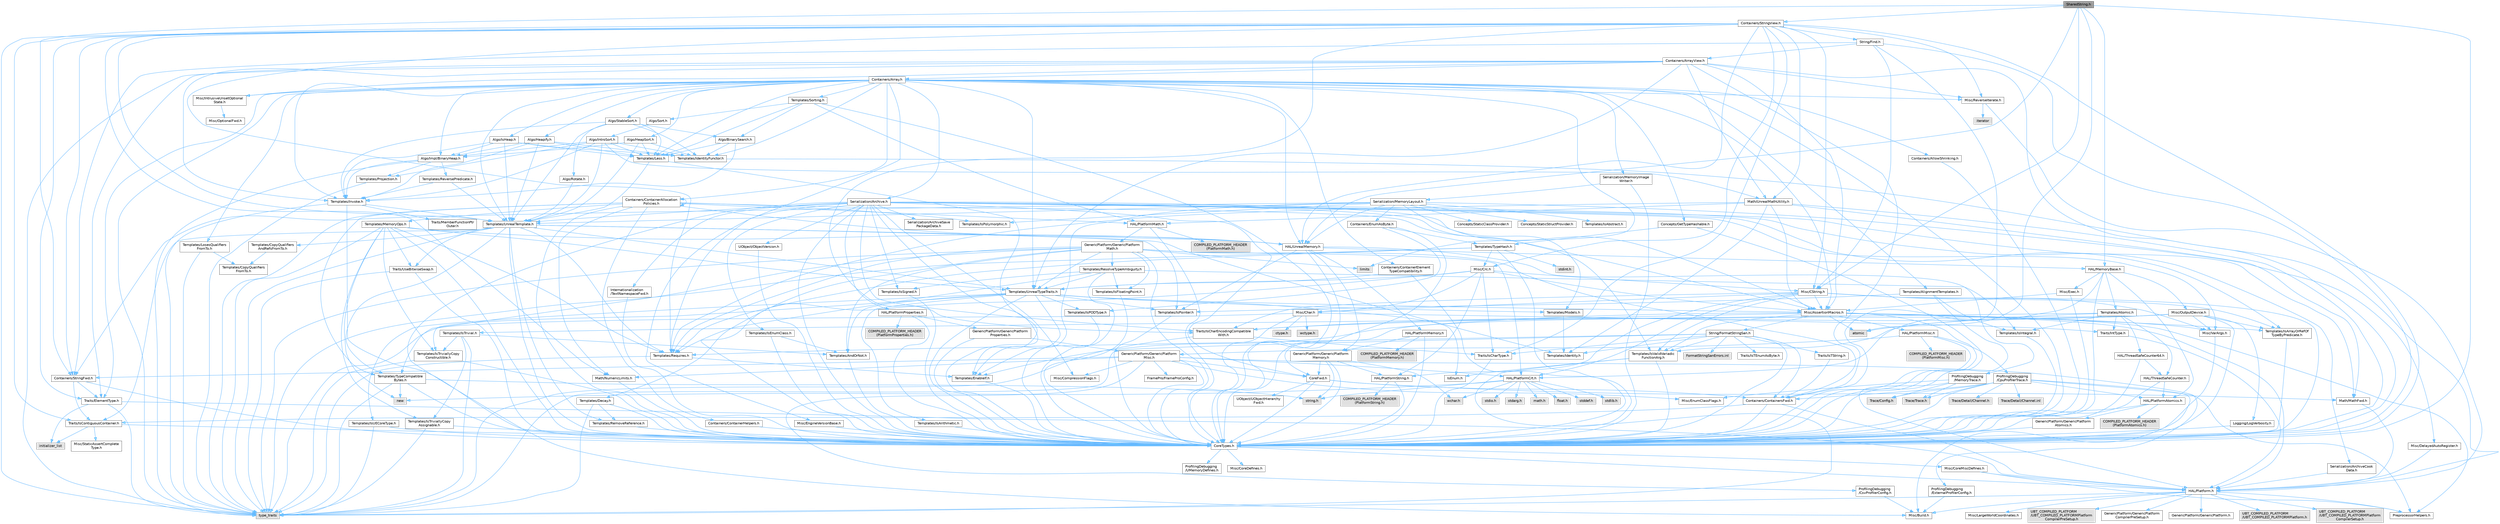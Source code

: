 digraph "SharedString.h"
{
 // INTERACTIVE_SVG=YES
 // LATEX_PDF_SIZE
  bgcolor="transparent";
  edge [fontname=Helvetica,fontsize=10,labelfontname=Helvetica,labelfontsize=10];
  node [fontname=Helvetica,fontsize=10,shape=box,height=0.2,width=0.4];
  Node1 [id="Node000001",label="SharedString.h",height=0.2,width=0.4,color="gray40", fillcolor="grey60", style="filled", fontcolor="black",tooltip=" "];
  Node1 -> Node2 [id="edge1_Node000001_Node000002",color="steelblue1",style="solid",tooltip=" "];
  Node2 [id="Node000002",label="Containers/StringFwd.h",height=0.2,width=0.4,color="grey40", fillcolor="white", style="filled",URL="$df/d37/StringFwd_8h.html",tooltip=" "];
  Node2 -> Node3 [id="edge2_Node000002_Node000003",color="steelblue1",style="solid",tooltip=" "];
  Node3 [id="Node000003",label="CoreTypes.h",height=0.2,width=0.4,color="grey40", fillcolor="white", style="filled",URL="$dc/dec/CoreTypes_8h.html",tooltip=" "];
  Node3 -> Node4 [id="edge3_Node000003_Node000004",color="steelblue1",style="solid",tooltip=" "];
  Node4 [id="Node000004",label="HAL/Platform.h",height=0.2,width=0.4,color="grey40", fillcolor="white", style="filled",URL="$d9/dd0/Platform_8h.html",tooltip=" "];
  Node4 -> Node5 [id="edge4_Node000004_Node000005",color="steelblue1",style="solid",tooltip=" "];
  Node5 [id="Node000005",label="Misc/Build.h",height=0.2,width=0.4,color="grey40", fillcolor="white", style="filled",URL="$d3/dbb/Build_8h.html",tooltip=" "];
  Node4 -> Node6 [id="edge5_Node000004_Node000006",color="steelblue1",style="solid",tooltip=" "];
  Node6 [id="Node000006",label="Misc/LargeWorldCoordinates.h",height=0.2,width=0.4,color="grey40", fillcolor="white", style="filled",URL="$d2/dcb/LargeWorldCoordinates_8h.html",tooltip=" "];
  Node4 -> Node7 [id="edge6_Node000004_Node000007",color="steelblue1",style="solid",tooltip=" "];
  Node7 [id="Node000007",label="type_traits",height=0.2,width=0.4,color="grey60", fillcolor="#E0E0E0", style="filled",tooltip=" "];
  Node4 -> Node8 [id="edge7_Node000004_Node000008",color="steelblue1",style="solid",tooltip=" "];
  Node8 [id="Node000008",label="PreprocessorHelpers.h",height=0.2,width=0.4,color="grey40", fillcolor="white", style="filled",URL="$db/ddb/PreprocessorHelpers_8h.html",tooltip=" "];
  Node4 -> Node9 [id="edge8_Node000004_Node000009",color="steelblue1",style="solid",tooltip=" "];
  Node9 [id="Node000009",label="UBT_COMPILED_PLATFORM\l/UBT_COMPILED_PLATFORMPlatform\lCompilerPreSetup.h",height=0.2,width=0.4,color="grey60", fillcolor="#E0E0E0", style="filled",tooltip=" "];
  Node4 -> Node10 [id="edge9_Node000004_Node000010",color="steelblue1",style="solid",tooltip=" "];
  Node10 [id="Node000010",label="GenericPlatform/GenericPlatform\lCompilerPreSetup.h",height=0.2,width=0.4,color="grey40", fillcolor="white", style="filled",URL="$d9/dc8/GenericPlatformCompilerPreSetup_8h.html",tooltip=" "];
  Node4 -> Node11 [id="edge10_Node000004_Node000011",color="steelblue1",style="solid",tooltip=" "];
  Node11 [id="Node000011",label="GenericPlatform/GenericPlatform.h",height=0.2,width=0.4,color="grey40", fillcolor="white", style="filled",URL="$d6/d84/GenericPlatform_8h.html",tooltip=" "];
  Node4 -> Node12 [id="edge11_Node000004_Node000012",color="steelblue1",style="solid",tooltip=" "];
  Node12 [id="Node000012",label="UBT_COMPILED_PLATFORM\l/UBT_COMPILED_PLATFORMPlatform.h",height=0.2,width=0.4,color="grey60", fillcolor="#E0E0E0", style="filled",tooltip=" "];
  Node4 -> Node13 [id="edge12_Node000004_Node000013",color="steelblue1",style="solid",tooltip=" "];
  Node13 [id="Node000013",label="UBT_COMPILED_PLATFORM\l/UBT_COMPILED_PLATFORMPlatform\lCompilerSetup.h",height=0.2,width=0.4,color="grey60", fillcolor="#E0E0E0", style="filled",tooltip=" "];
  Node3 -> Node14 [id="edge13_Node000003_Node000014",color="steelblue1",style="solid",tooltip=" "];
  Node14 [id="Node000014",label="ProfilingDebugging\l/UMemoryDefines.h",height=0.2,width=0.4,color="grey40", fillcolor="white", style="filled",URL="$d2/da2/UMemoryDefines_8h.html",tooltip=" "];
  Node3 -> Node15 [id="edge14_Node000003_Node000015",color="steelblue1",style="solid",tooltip=" "];
  Node15 [id="Node000015",label="Misc/CoreMiscDefines.h",height=0.2,width=0.4,color="grey40", fillcolor="white", style="filled",URL="$da/d38/CoreMiscDefines_8h.html",tooltip=" "];
  Node15 -> Node4 [id="edge15_Node000015_Node000004",color="steelblue1",style="solid",tooltip=" "];
  Node15 -> Node8 [id="edge16_Node000015_Node000008",color="steelblue1",style="solid",tooltip=" "];
  Node3 -> Node16 [id="edge17_Node000003_Node000016",color="steelblue1",style="solid",tooltip=" "];
  Node16 [id="Node000016",label="Misc/CoreDefines.h",height=0.2,width=0.4,color="grey40", fillcolor="white", style="filled",URL="$d3/dd2/CoreDefines_8h.html",tooltip=" "];
  Node2 -> Node17 [id="edge18_Node000002_Node000017",color="steelblue1",style="solid",tooltip=" "];
  Node17 [id="Node000017",label="Traits/ElementType.h",height=0.2,width=0.4,color="grey40", fillcolor="white", style="filled",URL="$d5/d4f/ElementType_8h.html",tooltip=" "];
  Node17 -> Node4 [id="edge19_Node000017_Node000004",color="steelblue1",style="solid",tooltip=" "];
  Node17 -> Node18 [id="edge20_Node000017_Node000018",color="steelblue1",style="solid",tooltip=" "];
  Node18 [id="Node000018",label="initializer_list",height=0.2,width=0.4,color="grey60", fillcolor="#E0E0E0", style="filled",tooltip=" "];
  Node17 -> Node7 [id="edge21_Node000017_Node000007",color="steelblue1",style="solid",tooltip=" "];
  Node2 -> Node19 [id="edge22_Node000002_Node000019",color="steelblue1",style="solid",tooltip=" "];
  Node19 [id="Node000019",label="Traits/IsContiguousContainer.h",height=0.2,width=0.4,color="grey40", fillcolor="white", style="filled",URL="$d5/d3c/IsContiguousContainer_8h.html",tooltip=" "];
  Node19 -> Node3 [id="edge23_Node000019_Node000003",color="steelblue1",style="solid",tooltip=" "];
  Node19 -> Node20 [id="edge24_Node000019_Node000020",color="steelblue1",style="solid",tooltip=" "];
  Node20 [id="Node000020",label="Misc/StaticAssertComplete\lType.h",height=0.2,width=0.4,color="grey40", fillcolor="white", style="filled",URL="$d5/d4e/StaticAssertCompleteType_8h.html",tooltip=" "];
  Node19 -> Node18 [id="edge25_Node000019_Node000018",color="steelblue1",style="solid",tooltip=" "];
  Node1 -> Node21 [id="edge26_Node000001_Node000021",color="steelblue1",style="solid",tooltip=" "];
  Node21 [id="Node000021",label="Containers/StringView.h",height=0.2,width=0.4,color="grey40", fillcolor="white", style="filled",URL="$dd/dea/StringView_8h.html",tooltip=" "];
  Node21 -> Node3 [id="edge27_Node000021_Node000003",color="steelblue1",style="solid",tooltip=" "];
  Node21 -> Node2 [id="edge28_Node000021_Node000002",color="steelblue1",style="solid",tooltip=" "];
  Node21 -> Node22 [id="edge29_Node000021_Node000022",color="steelblue1",style="solid",tooltip=" "];
  Node22 [id="Node000022",label="HAL/UnrealMemory.h",height=0.2,width=0.4,color="grey40", fillcolor="white", style="filled",URL="$d9/d96/UnrealMemory_8h.html",tooltip=" "];
  Node22 -> Node3 [id="edge30_Node000022_Node000003",color="steelblue1",style="solid",tooltip=" "];
  Node22 -> Node23 [id="edge31_Node000022_Node000023",color="steelblue1",style="solid",tooltip=" "];
  Node23 [id="Node000023",label="GenericPlatform/GenericPlatform\lMemory.h",height=0.2,width=0.4,color="grey40", fillcolor="white", style="filled",URL="$dd/d22/GenericPlatformMemory_8h.html",tooltip=" "];
  Node23 -> Node24 [id="edge32_Node000023_Node000024",color="steelblue1",style="solid",tooltip=" "];
  Node24 [id="Node000024",label="CoreFwd.h",height=0.2,width=0.4,color="grey40", fillcolor="white", style="filled",URL="$d1/d1e/CoreFwd_8h.html",tooltip=" "];
  Node24 -> Node3 [id="edge33_Node000024_Node000003",color="steelblue1",style="solid",tooltip=" "];
  Node24 -> Node25 [id="edge34_Node000024_Node000025",color="steelblue1",style="solid",tooltip=" "];
  Node25 [id="Node000025",label="Containers/ContainersFwd.h",height=0.2,width=0.4,color="grey40", fillcolor="white", style="filled",URL="$d4/d0a/ContainersFwd_8h.html",tooltip=" "];
  Node25 -> Node4 [id="edge35_Node000025_Node000004",color="steelblue1",style="solid",tooltip=" "];
  Node25 -> Node3 [id="edge36_Node000025_Node000003",color="steelblue1",style="solid",tooltip=" "];
  Node25 -> Node19 [id="edge37_Node000025_Node000019",color="steelblue1",style="solid",tooltip=" "];
  Node24 -> Node26 [id="edge38_Node000024_Node000026",color="steelblue1",style="solid",tooltip=" "];
  Node26 [id="Node000026",label="Math/MathFwd.h",height=0.2,width=0.4,color="grey40", fillcolor="white", style="filled",URL="$d2/d10/MathFwd_8h.html",tooltip=" "];
  Node26 -> Node4 [id="edge39_Node000026_Node000004",color="steelblue1",style="solid",tooltip=" "];
  Node24 -> Node27 [id="edge40_Node000024_Node000027",color="steelblue1",style="solid",tooltip=" "];
  Node27 [id="Node000027",label="UObject/UObjectHierarchy\lFwd.h",height=0.2,width=0.4,color="grey40", fillcolor="white", style="filled",URL="$d3/d13/UObjectHierarchyFwd_8h.html",tooltip=" "];
  Node23 -> Node3 [id="edge41_Node000023_Node000003",color="steelblue1",style="solid",tooltip=" "];
  Node23 -> Node28 [id="edge42_Node000023_Node000028",color="steelblue1",style="solid",tooltip=" "];
  Node28 [id="Node000028",label="HAL/PlatformString.h",height=0.2,width=0.4,color="grey40", fillcolor="white", style="filled",URL="$db/db5/PlatformString_8h.html",tooltip=" "];
  Node28 -> Node3 [id="edge43_Node000028_Node000003",color="steelblue1",style="solid",tooltip=" "];
  Node28 -> Node29 [id="edge44_Node000028_Node000029",color="steelblue1",style="solid",tooltip=" "];
  Node29 [id="Node000029",label="COMPILED_PLATFORM_HEADER\l(PlatformString.h)",height=0.2,width=0.4,color="grey60", fillcolor="#E0E0E0", style="filled",tooltip=" "];
  Node23 -> Node30 [id="edge45_Node000023_Node000030",color="steelblue1",style="solid",tooltip=" "];
  Node30 [id="Node000030",label="string.h",height=0.2,width=0.4,color="grey60", fillcolor="#E0E0E0", style="filled",tooltip=" "];
  Node23 -> Node31 [id="edge46_Node000023_Node000031",color="steelblue1",style="solid",tooltip=" "];
  Node31 [id="Node000031",label="wchar.h",height=0.2,width=0.4,color="grey60", fillcolor="#E0E0E0", style="filled",tooltip=" "];
  Node22 -> Node32 [id="edge47_Node000022_Node000032",color="steelblue1",style="solid",tooltip=" "];
  Node32 [id="Node000032",label="HAL/MemoryBase.h",height=0.2,width=0.4,color="grey40", fillcolor="white", style="filled",URL="$d6/d9f/MemoryBase_8h.html",tooltip=" "];
  Node32 -> Node3 [id="edge48_Node000032_Node000003",color="steelblue1",style="solid",tooltip=" "];
  Node32 -> Node33 [id="edge49_Node000032_Node000033",color="steelblue1",style="solid",tooltip=" "];
  Node33 [id="Node000033",label="HAL/PlatformAtomics.h",height=0.2,width=0.4,color="grey40", fillcolor="white", style="filled",URL="$d3/d36/PlatformAtomics_8h.html",tooltip=" "];
  Node33 -> Node3 [id="edge50_Node000033_Node000003",color="steelblue1",style="solid",tooltip=" "];
  Node33 -> Node34 [id="edge51_Node000033_Node000034",color="steelblue1",style="solid",tooltip=" "];
  Node34 [id="Node000034",label="GenericPlatform/GenericPlatform\lAtomics.h",height=0.2,width=0.4,color="grey40", fillcolor="white", style="filled",URL="$da/d72/GenericPlatformAtomics_8h.html",tooltip=" "];
  Node34 -> Node3 [id="edge52_Node000034_Node000003",color="steelblue1",style="solid",tooltip=" "];
  Node33 -> Node35 [id="edge53_Node000033_Node000035",color="steelblue1",style="solid",tooltip=" "];
  Node35 [id="Node000035",label="COMPILED_PLATFORM_HEADER\l(PlatformAtomics.h)",height=0.2,width=0.4,color="grey60", fillcolor="#E0E0E0", style="filled",tooltip=" "];
  Node32 -> Node36 [id="edge54_Node000032_Node000036",color="steelblue1",style="solid",tooltip=" "];
  Node36 [id="Node000036",label="HAL/PlatformCrt.h",height=0.2,width=0.4,color="grey40", fillcolor="white", style="filled",URL="$d8/d75/PlatformCrt_8h.html",tooltip=" "];
  Node36 -> Node37 [id="edge55_Node000036_Node000037",color="steelblue1",style="solid",tooltip=" "];
  Node37 [id="Node000037",label="new",height=0.2,width=0.4,color="grey60", fillcolor="#E0E0E0", style="filled",tooltip=" "];
  Node36 -> Node31 [id="edge56_Node000036_Node000031",color="steelblue1",style="solid",tooltip=" "];
  Node36 -> Node38 [id="edge57_Node000036_Node000038",color="steelblue1",style="solid",tooltip=" "];
  Node38 [id="Node000038",label="stddef.h",height=0.2,width=0.4,color="grey60", fillcolor="#E0E0E0", style="filled",tooltip=" "];
  Node36 -> Node39 [id="edge58_Node000036_Node000039",color="steelblue1",style="solid",tooltip=" "];
  Node39 [id="Node000039",label="stdlib.h",height=0.2,width=0.4,color="grey60", fillcolor="#E0E0E0", style="filled",tooltip=" "];
  Node36 -> Node40 [id="edge59_Node000036_Node000040",color="steelblue1",style="solid",tooltip=" "];
  Node40 [id="Node000040",label="stdio.h",height=0.2,width=0.4,color="grey60", fillcolor="#E0E0E0", style="filled",tooltip=" "];
  Node36 -> Node41 [id="edge60_Node000036_Node000041",color="steelblue1",style="solid",tooltip=" "];
  Node41 [id="Node000041",label="stdarg.h",height=0.2,width=0.4,color="grey60", fillcolor="#E0E0E0", style="filled",tooltip=" "];
  Node36 -> Node42 [id="edge61_Node000036_Node000042",color="steelblue1",style="solid",tooltip=" "];
  Node42 [id="Node000042",label="math.h",height=0.2,width=0.4,color="grey60", fillcolor="#E0E0E0", style="filled",tooltip=" "];
  Node36 -> Node43 [id="edge62_Node000036_Node000043",color="steelblue1",style="solid",tooltip=" "];
  Node43 [id="Node000043",label="float.h",height=0.2,width=0.4,color="grey60", fillcolor="#E0E0E0", style="filled",tooltip=" "];
  Node36 -> Node30 [id="edge63_Node000036_Node000030",color="steelblue1",style="solid",tooltip=" "];
  Node32 -> Node44 [id="edge64_Node000032_Node000044",color="steelblue1",style="solid",tooltip=" "];
  Node44 [id="Node000044",label="Misc/Exec.h",height=0.2,width=0.4,color="grey40", fillcolor="white", style="filled",URL="$de/ddb/Exec_8h.html",tooltip=" "];
  Node44 -> Node3 [id="edge65_Node000044_Node000003",color="steelblue1",style="solid",tooltip=" "];
  Node44 -> Node45 [id="edge66_Node000044_Node000045",color="steelblue1",style="solid",tooltip=" "];
  Node45 [id="Node000045",label="Misc/AssertionMacros.h",height=0.2,width=0.4,color="grey40", fillcolor="white", style="filled",URL="$d0/dfa/AssertionMacros_8h.html",tooltip=" "];
  Node45 -> Node3 [id="edge67_Node000045_Node000003",color="steelblue1",style="solid",tooltip=" "];
  Node45 -> Node4 [id="edge68_Node000045_Node000004",color="steelblue1",style="solid",tooltip=" "];
  Node45 -> Node46 [id="edge69_Node000045_Node000046",color="steelblue1",style="solid",tooltip=" "];
  Node46 [id="Node000046",label="HAL/PlatformMisc.h",height=0.2,width=0.4,color="grey40", fillcolor="white", style="filled",URL="$d0/df5/PlatformMisc_8h.html",tooltip=" "];
  Node46 -> Node3 [id="edge70_Node000046_Node000003",color="steelblue1",style="solid",tooltip=" "];
  Node46 -> Node47 [id="edge71_Node000046_Node000047",color="steelblue1",style="solid",tooltip=" "];
  Node47 [id="Node000047",label="GenericPlatform/GenericPlatform\lMisc.h",height=0.2,width=0.4,color="grey40", fillcolor="white", style="filled",URL="$db/d9a/GenericPlatformMisc_8h.html",tooltip=" "];
  Node47 -> Node2 [id="edge72_Node000047_Node000002",color="steelblue1",style="solid",tooltip=" "];
  Node47 -> Node24 [id="edge73_Node000047_Node000024",color="steelblue1",style="solid",tooltip=" "];
  Node47 -> Node3 [id="edge74_Node000047_Node000003",color="steelblue1",style="solid",tooltip=" "];
  Node47 -> Node48 [id="edge75_Node000047_Node000048",color="steelblue1",style="solid",tooltip=" "];
  Node48 [id="Node000048",label="FramePro/FrameProConfig.h",height=0.2,width=0.4,color="grey40", fillcolor="white", style="filled",URL="$d7/d90/FrameProConfig_8h.html",tooltip=" "];
  Node47 -> Node36 [id="edge76_Node000047_Node000036",color="steelblue1",style="solid",tooltip=" "];
  Node47 -> Node49 [id="edge77_Node000047_Node000049",color="steelblue1",style="solid",tooltip=" "];
  Node49 [id="Node000049",label="Math/NumericLimits.h",height=0.2,width=0.4,color="grey40", fillcolor="white", style="filled",URL="$df/d1b/NumericLimits_8h.html",tooltip=" "];
  Node49 -> Node3 [id="edge78_Node000049_Node000003",color="steelblue1",style="solid",tooltip=" "];
  Node47 -> Node50 [id="edge79_Node000047_Node000050",color="steelblue1",style="solid",tooltip=" "];
  Node50 [id="Node000050",label="Misc/CompressionFlags.h",height=0.2,width=0.4,color="grey40", fillcolor="white", style="filled",URL="$d9/d76/CompressionFlags_8h.html",tooltip=" "];
  Node47 -> Node51 [id="edge80_Node000047_Node000051",color="steelblue1",style="solid",tooltip=" "];
  Node51 [id="Node000051",label="Misc/EnumClassFlags.h",height=0.2,width=0.4,color="grey40", fillcolor="white", style="filled",URL="$d8/de7/EnumClassFlags_8h.html",tooltip=" "];
  Node47 -> Node52 [id="edge81_Node000047_Node000052",color="steelblue1",style="solid",tooltip=" "];
  Node52 [id="Node000052",label="ProfilingDebugging\l/CsvProfilerConfig.h",height=0.2,width=0.4,color="grey40", fillcolor="white", style="filled",URL="$d3/d88/CsvProfilerConfig_8h.html",tooltip=" "];
  Node52 -> Node5 [id="edge82_Node000052_Node000005",color="steelblue1",style="solid",tooltip=" "];
  Node47 -> Node53 [id="edge83_Node000047_Node000053",color="steelblue1",style="solid",tooltip=" "];
  Node53 [id="Node000053",label="ProfilingDebugging\l/ExternalProfilerConfig.h",height=0.2,width=0.4,color="grey40", fillcolor="white", style="filled",URL="$d3/dbb/ExternalProfilerConfig_8h.html",tooltip=" "];
  Node53 -> Node5 [id="edge84_Node000053_Node000005",color="steelblue1",style="solid",tooltip=" "];
  Node46 -> Node54 [id="edge85_Node000046_Node000054",color="steelblue1",style="solid",tooltip=" "];
  Node54 [id="Node000054",label="COMPILED_PLATFORM_HEADER\l(PlatformMisc.h)",height=0.2,width=0.4,color="grey60", fillcolor="#E0E0E0", style="filled",tooltip=" "];
  Node46 -> Node55 [id="edge86_Node000046_Node000055",color="steelblue1",style="solid",tooltip=" "];
  Node55 [id="Node000055",label="ProfilingDebugging\l/CpuProfilerTrace.h",height=0.2,width=0.4,color="grey40", fillcolor="white", style="filled",URL="$da/dcb/CpuProfilerTrace_8h.html",tooltip=" "];
  Node55 -> Node3 [id="edge87_Node000055_Node000003",color="steelblue1",style="solid",tooltip=" "];
  Node55 -> Node25 [id="edge88_Node000055_Node000025",color="steelblue1",style="solid",tooltip=" "];
  Node55 -> Node33 [id="edge89_Node000055_Node000033",color="steelblue1",style="solid",tooltip=" "];
  Node55 -> Node8 [id="edge90_Node000055_Node000008",color="steelblue1",style="solid",tooltip=" "];
  Node55 -> Node5 [id="edge91_Node000055_Node000005",color="steelblue1",style="solid",tooltip=" "];
  Node55 -> Node56 [id="edge92_Node000055_Node000056",color="steelblue1",style="solid",tooltip=" "];
  Node56 [id="Node000056",label="Trace/Config.h",height=0.2,width=0.4,color="grey60", fillcolor="#E0E0E0", style="filled",tooltip=" "];
  Node55 -> Node57 [id="edge93_Node000055_Node000057",color="steelblue1",style="solid",tooltip=" "];
  Node57 [id="Node000057",label="Trace/Detail/Channel.h",height=0.2,width=0.4,color="grey60", fillcolor="#E0E0E0", style="filled",tooltip=" "];
  Node55 -> Node58 [id="edge94_Node000055_Node000058",color="steelblue1",style="solid",tooltip=" "];
  Node58 [id="Node000058",label="Trace/Detail/Channel.inl",height=0.2,width=0.4,color="grey60", fillcolor="#E0E0E0", style="filled",tooltip=" "];
  Node55 -> Node59 [id="edge95_Node000055_Node000059",color="steelblue1",style="solid",tooltip=" "];
  Node59 [id="Node000059",label="Trace/Trace.h",height=0.2,width=0.4,color="grey60", fillcolor="#E0E0E0", style="filled",tooltip=" "];
  Node45 -> Node8 [id="edge96_Node000045_Node000008",color="steelblue1",style="solid",tooltip=" "];
  Node45 -> Node60 [id="edge97_Node000045_Node000060",color="steelblue1",style="solid",tooltip=" "];
  Node60 [id="Node000060",label="Templates/EnableIf.h",height=0.2,width=0.4,color="grey40", fillcolor="white", style="filled",URL="$d7/d60/EnableIf_8h.html",tooltip=" "];
  Node60 -> Node3 [id="edge98_Node000060_Node000003",color="steelblue1",style="solid",tooltip=" "];
  Node45 -> Node61 [id="edge99_Node000045_Node000061",color="steelblue1",style="solid",tooltip=" "];
  Node61 [id="Node000061",label="Templates/IsArrayOrRefOf\lTypeByPredicate.h",height=0.2,width=0.4,color="grey40", fillcolor="white", style="filled",URL="$d6/da1/IsArrayOrRefOfTypeByPredicate_8h.html",tooltip=" "];
  Node61 -> Node3 [id="edge100_Node000061_Node000003",color="steelblue1",style="solid",tooltip=" "];
  Node45 -> Node62 [id="edge101_Node000045_Node000062",color="steelblue1",style="solid",tooltip=" "];
  Node62 [id="Node000062",label="Templates/IsValidVariadic\lFunctionArg.h",height=0.2,width=0.4,color="grey40", fillcolor="white", style="filled",URL="$d0/dc8/IsValidVariadicFunctionArg_8h.html",tooltip=" "];
  Node62 -> Node3 [id="edge102_Node000062_Node000003",color="steelblue1",style="solid",tooltip=" "];
  Node62 -> Node63 [id="edge103_Node000062_Node000063",color="steelblue1",style="solid",tooltip=" "];
  Node63 [id="Node000063",label="IsEnum.h",height=0.2,width=0.4,color="grey40", fillcolor="white", style="filled",URL="$d4/de5/IsEnum_8h.html",tooltip=" "];
  Node62 -> Node7 [id="edge104_Node000062_Node000007",color="steelblue1",style="solid",tooltip=" "];
  Node45 -> Node64 [id="edge105_Node000045_Node000064",color="steelblue1",style="solid",tooltip=" "];
  Node64 [id="Node000064",label="Traits/IsCharEncodingCompatible\lWith.h",height=0.2,width=0.4,color="grey40", fillcolor="white", style="filled",URL="$df/dd1/IsCharEncodingCompatibleWith_8h.html",tooltip=" "];
  Node64 -> Node7 [id="edge106_Node000064_Node000007",color="steelblue1",style="solid",tooltip=" "];
  Node64 -> Node65 [id="edge107_Node000064_Node000065",color="steelblue1",style="solid",tooltip=" "];
  Node65 [id="Node000065",label="Traits/IsCharType.h",height=0.2,width=0.4,color="grey40", fillcolor="white", style="filled",URL="$db/d51/IsCharType_8h.html",tooltip=" "];
  Node65 -> Node3 [id="edge108_Node000065_Node000003",color="steelblue1",style="solid",tooltip=" "];
  Node45 -> Node66 [id="edge109_Node000045_Node000066",color="steelblue1",style="solid",tooltip=" "];
  Node66 [id="Node000066",label="Misc/VarArgs.h",height=0.2,width=0.4,color="grey40", fillcolor="white", style="filled",URL="$d5/d6f/VarArgs_8h.html",tooltip=" "];
  Node66 -> Node3 [id="edge110_Node000066_Node000003",color="steelblue1",style="solid",tooltip=" "];
  Node45 -> Node67 [id="edge111_Node000045_Node000067",color="steelblue1",style="solid",tooltip=" "];
  Node67 [id="Node000067",label="String/FormatStringSan.h",height=0.2,width=0.4,color="grey40", fillcolor="white", style="filled",URL="$d3/d8b/FormatStringSan_8h.html",tooltip=" "];
  Node67 -> Node7 [id="edge112_Node000067_Node000007",color="steelblue1",style="solid",tooltip=" "];
  Node67 -> Node3 [id="edge113_Node000067_Node000003",color="steelblue1",style="solid",tooltip=" "];
  Node67 -> Node68 [id="edge114_Node000067_Node000068",color="steelblue1",style="solid",tooltip=" "];
  Node68 [id="Node000068",label="Templates/Requires.h",height=0.2,width=0.4,color="grey40", fillcolor="white", style="filled",URL="$dc/d96/Requires_8h.html",tooltip=" "];
  Node68 -> Node60 [id="edge115_Node000068_Node000060",color="steelblue1",style="solid",tooltip=" "];
  Node68 -> Node7 [id="edge116_Node000068_Node000007",color="steelblue1",style="solid",tooltip=" "];
  Node67 -> Node69 [id="edge117_Node000067_Node000069",color="steelblue1",style="solid",tooltip=" "];
  Node69 [id="Node000069",label="Templates/Identity.h",height=0.2,width=0.4,color="grey40", fillcolor="white", style="filled",URL="$d0/dd5/Identity_8h.html",tooltip=" "];
  Node67 -> Node62 [id="edge118_Node000067_Node000062",color="steelblue1",style="solid",tooltip=" "];
  Node67 -> Node65 [id="edge119_Node000067_Node000065",color="steelblue1",style="solid",tooltip=" "];
  Node67 -> Node70 [id="edge120_Node000067_Node000070",color="steelblue1",style="solid",tooltip=" "];
  Node70 [id="Node000070",label="Traits/IsTEnumAsByte.h",height=0.2,width=0.4,color="grey40", fillcolor="white", style="filled",URL="$d1/de6/IsTEnumAsByte_8h.html",tooltip=" "];
  Node67 -> Node71 [id="edge121_Node000067_Node000071",color="steelblue1",style="solid",tooltip=" "];
  Node71 [id="Node000071",label="Traits/IsTString.h",height=0.2,width=0.4,color="grey40", fillcolor="white", style="filled",URL="$d0/df8/IsTString_8h.html",tooltip=" "];
  Node71 -> Node25 [id="edge122_Node000071_Node000025",color="steelblue1",style="solid",tooltip=" "];
  Node67 -> Node25 [id="edge123_Node000067_Node000025",color="steelblue1",style="solid",tooltip=" "];
  Node67 -> Node72 [id="edge124_Node000067_Node000072",color="steelblue1",style="solid",tooltip=" "];
  Node72 [id="Node000072",label="FormatStringSanErrors.inl",height=0.2,width=0.4,color="grey60", fillcolor="#E0E0E0", style="filled",tooltip=" "];
  Node45 -> Node73 [id="edge125_Node000045_Node000073",color="steelblue1",style="solid",tooltip=" "];
  Node73 [id="Node000073",label="atomic",height=0.2,width=0.4,color="grey60", fillcolor="#E0E0E0", style="filled",tooltip=" "];
  Node32 -> Node74 [id="edge126_Node000032_Node000074",color="steelblue1",style="solid",tooltip=" "];
  Node74 [id="Node000074",label="Misc/OutputDevice.h",height=0.2,width=0.4,color="grey40", fillcolor="white", style="filled",URL="$d7/d32/OutputDevice_8h.html",tooltip=" "];
  Node74 -> Node24 [id="edge127_Node000074_Node000024",color="steelblue1",style="solid",tooltip=" "];
  Node74 -> Node3 [id="edge128_Node000074_Node000003",color="steelblue1",style="solid",tooltip=" "];
  Node74 -> Node75 [id="edge129_Node000074_Node000075",color="steelblue1",style="solid",tooltip=" "];
  Node75 [id="Node000075",label="Logging/LogVerbosity.h",height=0.2,width=0.4,color="grey40", fillcolor="white", style="filled",URL="$d2/d8f/LogVerbosity_8h.html",tooltip=" "];
  Node75 -> Node3 [id="edge130_Node000075_Node000003",color="steelblue1",style="solid",tooltip=" "];
  Node74 -> Node66 [id="edge131_Node000074_Node000066",color="steelblue1",style="solid",tooltip=" "];
  Node74 -> Node61 [id="edge132_Node000074_Node000061",color="steelblue1",style="solid",tooltip=" "];
  Node74 -> Node62 [id="edge133_Node000074_Node000062",color="steelblue1",style="solid",tooltip=" "];
  Node74 -> Node64 [id="edge134_Node000074_Node000064",color="steelblue1",style="solid",tooltip=" "];
  Node32 -> Node76 [id="edge135_Node000032_Node000076",color="steelblue1",style="solid",tooltip=" "];
  Node76 [id="Node000076",label="Templates/Atomic.h",height=0.2,width=0.4,color="grey40", fillcolor="white", style="filled",URL="$d3/d91/Atomic_8h.html",tooltip=" "];
  Node76 -> Node77 [id="edge136_Node000076_Node000077",color="steelblue1",style="solid",tooltip=" "];
  Node77 [id="Node000077",label="HAL/ThreadSafeCounter.h",height=0.2,width=0.4,color="grey40", fillcolor="white", style="filled",URL="$dc/dc9/ThreadSafeCounter_8h.html",tooltip=" "];
  Node77 -> Node3 [id="edge137_Node000077_Node000003",color="steelblue1",style="solid",tooltip=" "];
  Node77 -> Node33 [id="edge138_Node000077_Node000033",color="steelblue1",style="solid",tooltip=" "];
  Node76 -> Node78 [id="edge139_Node000076_Node000078",color="steelblue1",style="solid",tooltip=" "];
  Node78 [id="Node000078",label="HAL/ThreadSafeCounter64.h",height=0.2,width=0.4,color="grey40", fillcolor="white", style="filled",URL="$d0/d12/ThreadSafeCounter64_8h.html",tooltip=" "];
  Node78 -> Node3 [id="edge140_Node000078_Node000003",color="steelblue1",style="solid",tooltip=" "];
  Node78 -> Node77 [id="edge141_Node000078_Node000077",color="steelblue1",style="solid",tooltip=" "];
  Node76 -> Node79 [id="edge142_Node000076_Node000079",color="steelblue1",style="solid",tooltip=" "];
  Node79 [id="Node000079",label="Templates/IsIntegral.h",height=0.2,width=0.4,color="grey40", fillcolor="white", style="filled",URL="$da/d64/IsIntegral_8h.html",tooltip=" "];
  Node79 -> Node3 [id="edge143_Node000079_Node000003",color="steelblue1",style="solid",tooltip=" "];
  Node76 -> Node80 [id="edge144_Node000076_Node000080",color="steelblue1",style="solid",tooltip=" "];
  Node80 [id="Node000080",label="Templates/IsTrivial.h",height=0.2,width=0.4,color="grey40", fillcolor="white", style="filled",URL="$da/d4c/IsTrivial_8h.html",tooltip=" "];
  Node80 -> Node81 [id="edge145_Node000080_Node000081",color="steelblue1",style="solid",tooltip=" "];
  Node81 [id="Node000081",label="Templates/AndOrNot.h",height=0.2,width=0.4,color="grey40", fillcolor="white", style="filled",URL="$db/d0a/AndOrNot_8h.html",tooltip=" "];
  Node81 -> Node3 [id="edge146_Node000081_Node000003",color="steelblue1",style="solid",tooltip=" "];
  Node80 -> Node82 [id="edge147_Node000080_Node000082",color="steelblue1",style="solid",tooltip=" "];
  Node82 [id="Node000082",label="Templates/IsTriviallyCopy\lConstructible.h",height=0.2,width=0.4,color="grey40", fillcolor="white", style="filled",URL="$d3/d78/IsTriviallyCopyConstructible_8h.html",tooltip=" "];
  Node82 -> Node3 [id="edge148_Node000082_Node000003",color="steelblue1",style="solid",tooltip=" "];
  Node82 -> Node7 [id="edge149_Node000082_Node000007",color="steelblue1",style="solid",tooltip=" "];
  Node80 -> Node83 [id="edge150_Node000080_Node000083",color="steelblue1",style="solid",tooltip=" "];
  Node83 [id="Node000083",label="Templates/IsTriviallyCopy\lAssignable.h",height=0.2,width=0.4,color="grey40", fillcolor="white", style="filled",URL="$d2/df2/IsTriviallyCopyAssignable_8h.html",tooltip=" "];
  Node83 -> Node3 [id="edge151_Node000083_Node000003",color="steelblue1",style="solid",tooltip=" "];
  Node83 -> Node7 [id="edge152_Node000083_Node000007",color="steelblue1",style="solid",tooltip=" "];
  Node80 -> Node7 [id="edge153_Node000080_Node000007",color="steelblue1",style="solid",tooltip=" "];
  Node76 -> Node84 [id="edge154_Node000076_Node000084",color="steelblue1",style="solid",tooltip=" "];
  Node84 [id="Node000084",label="Traits/IntType.h",height=0.2,width=0.4,color="grey40", fillcolor="white", style="filled",URL="$d7/deb/IntType_8h.html",tooltip=" "];
  Node84 -> Node4 [id="edge155_Node000084_Node000004",color="steelblue1",style="solid",tooltip=" "];
  Node76 -> Node73 [id="edge156_Node000076_Node000073",color="steelblue1",style="solid",tooltip=" "];
  Node22 -> Node85 [id="edge157_Node000022_Node000085",color="steelblue1",style="solid",tooltip=" "];
  Node85 [id="Node000085",label="HAL/PlatformMemory.h",height=0.2,width=0.4,color="grey40", fillcolor="white", style="filled",URL="$de/d68/PlatformMemory_8h.html",tooltip=" "];
  Node85 -> Node3 [id="edge158_Node000085_Node000003",color="steelblue1",style="solid",tooltip=" "];
  Node85 -> Node23 [id="edge159_Node000085_Node000023",color="steelblue1",style="solid",tooltip=" "];
  Node85 -> Node86 [id="edge160_Node000085_Node000086",color="steelblue1",style="solid",tooltip=" "];
  Node86 [id="Node000086",label="COMPILED_PLATFORM_HEADER\l(PlatformMemory.h)",height=0.2,width=0.4,color="grey60", fillcolor="#E0E0E0", style="filled",tooltip=" "];
  Node22 -> Node87 [id="edge161_Node000022_Node000087",color="steelblue1",style="solid",tooltip=" "];
  Node87 [id="Node000087",label="ProfilingDebugging\l/MemoryTrace.h",height=0.2,width=0.4,color="grey40", fillcolor="white", style="filled",URL="$da/dd7/MemoryTrace_8h.html",tooltip=" "];
  Node87 -> Node4 [id="edge162_Node000087_Node000004",color="steelblue1",style="solid",tooltip=" "];
  Node87 -> Node51 [id="edge163_Node000087_Node000051",color="steelblue1",style="solid",tooltip=" "];
  Node87 -> Node56 [id="edge164_Node000087_Node000056",color="steelblue1",style="solid",tooltip=" "];
  Node87 -> Node59 [id="edge165_Node000087_Node000059",color="steelblue1",style="solid",tooltip=" "];
  Node22 -> Node88 [id="edge166_Node000022_Node000088",color="steelblue1",style="solid",tooltip=" "];
  Node88 [id="Node000088",label="Templates/IsPointer.h",height=0.2,width=0.4,color="grey40", fillcolor="white", style="filled",URL="$d7/d05/IsPointer_8h.html",tooltip=" "];
  Node88 -> Node3 [id="edge167_Node000088_Node000003",color="steelblue1",style="solid",tooltip=" "];
  Node21 -> Node49 [id="edge168_Node000021_Node000049",color="steelblue1",style="solid",tooltip=" "];
  Node21 -> Node89 [id="edge169_Node000021_Node000089",color="steelblue1",style="solid",tooltip=" "];
  Node89 [id="Node000089",label="Math/UnrealMathUtility.h",height=0.2,width=0.4,color="grey40", fillcolor="white", style="filled",URL="$db/db8/UnrealMathUtility_8h.html",tooltip=" "];
  Node89 -> Node3 [id="edge170_Node000089_Node000003",color="steelblue1",style="solid",tooltip=" "];
  Node89 -> Node45 [id="edge171_Node000089_Node000045",color="steelblue1",style="solid",tooltip=" "];
  Node89 -> Node90 [id="edge172_Node000089_Node000090",color="steelblue1",style="solid",tooltip=" "];
  Node90 [id="Node000090",label="HAL/PlatformMath.h",height=0.2,width=0.4,color="grey40", fillcolor="white", style="filled",URL="$dc/d53/PlatformMath_8h.html",tooltip=" "];
  Node90 -> Node3 [id="edge173_Node000090_Node000003",color="steelblue1",style="solid",tooltip=" "];
  Node90 -> Node91 [id="edge174_Node000090_Node000091",color="steelblue1",style="solid",tooltip=" "];
  Node91 [id="Node000091",label="GenericPlatform/GenericPlatform\lMath.h",height=0.2,width=0.4,color="grey40", fillcolor="white", style="filled",URL="$d5/d79/GenericPlatformMath_8h.html",tooltip=" "];
  Node91 -> Node3 [id="edge175_Node000091_Node000003",color="steelblue1",style="solid",tooltip=" "];
  Node91 -> Node25 [id="edge176_Node000091_Node000025",color="steelblue1",style="solid",tooltip=" "];
  Node91 -> Node36 [id="edge177_Node000091_Node000036",color="steelblue1",style="solid",tooltip=" "];
  Node91 -> Node81 [id="edge178_Node000091_Node000081",color="steelblue1",style="solid",tooltip=" "];
  Node91 -> Node92 [id="edge179_Node000091_Node000092",color="steelblue1",style="solid",tooltip=" "];
  Node92 [id="Node000092",label="Templates/Decay.h",height=0.2,width=0.4,color="grey40", fillcolor="white", style="filled",URL="$dd/d0f/Decay_8h.html",tooltip=" "];
  Node92 -> Node3 [id="edge180_Node000092_Node000003",color="steelblue1",style="solid",tooltip=" "];
  Node92 -> Node93 [id="edge181_Node000092_Node000093",color="steelblue1",style="solid",tooltip=" "];
  Node93 [id="Node000093",label="Templates/RemoveReference.h",height=0.2,width=0.4,color="grey40", fillcolor="white", style="filled",URL="$da/dbe/RemoveReference_8h.html",tooltip=" "];
  Node93 -> Node3 [id="edge182_Node000093_Node000003",color="steelblue1",style="solid",tooltip=" "];
  Node92 -> Node7 [id="edge183_Node000092_Node000007",color="steelblue1",style="solid",tooltip=" "];
  Node91 -> Node94 [id="edge184_Node000091_Node000094",color="steelblue1",style="solid",tooltip=" "];
  Node94 [id="Node000094",label="Templates/IsFloatingPoint.h",height=0.2,width=0.4,color="grey40", fillcolor="white", style="filled",URL="$d3/d11/IsFloatingPoint_8h.html",tooltip=" "];
  Node94 -> Node3 [id="edge185_Node000094_Node000003",color="steelblue1",style="solid",tooltip=" "];
  Node91 -> Node95 [id="edge186_Node000091_Node000095",color="steelblue1",style="solid",tooltip=" "];
  Node95 [id="Node000095",label="Templates/UnrealTypeTraits.h",height=0.2,width=0.4,color="grey40", fillcolor="white", style="filled",URL="$d2/d2d/UnrealTypeTraits_8h.html",tooltip=" "];
  Node95 -> Node3 [id="edge187_Node000095_Node000003",color="steelblue1",style="solid",tooltip=" "];
  Node95 -> Node88 [id="edge188_Node000095_Node000088",color="steelblue1",style="solid",tooltip=" "];
  Node95 -> Node45 [id="edge189_Node000095_Node000045",color="steelblue1",style="solid",tooltip=" "];
  Node95 -> Node81 [id="edge190_Node000095_Node000081",color="steelblue1",style="solid",tooltip=" "];
  Node95 -> Node60 [id="edge191_Node000095_Node000060",color="steelblue1",style="solid",tooltip=" "];
  Node95 -> Node96 [id="edge192_Node000095_Node000096",color="steelblue1",style="solid",tooltip=" "];
  Node96 [id="Node000096",label="Templates/IsArithmetic.h",height=0.2,width=0.4,color="grey40", fillcolor="white", style="filled",URL="$d2/d5d/IsArithmetic_8h.html",tooltip=" "];
  Node96 -> Node3 [id="edge193_Node000096_Node000003",color="steelblue1",style="solid",tooltip=" "];
  Node95 -> Node63 [id="edge194_Node000095_Node000063",color="steelblue1",style="solid",tooltip=" "];
  Node95 -> Node97 [id="edge195_Node000095_Node000097",color="steelblue1",style="solid",tooltip=" "];
  Node97 [id="Node000097",label="Templates/Models.h",height=0.2,width=0.4,color="grey40", fillcolor="white", style="filled",URL="$d3/d0c/Models_8h.html",tooltip=" "];
  Node97 -> Node69 [id="edge196_Node000097_Node000069",color="steelblue1",style="solid",tooltip=" "];
  Node95 -> Node98 [id="edge197_Node000095_Node000098",color="steelblue1",style="solid",tooltip=" "];
  Node98 [id="Node000098",label="Templates/IsPODType.h",height=0.2,width=0.4,color="grey40", fillcolor="white", style="filled",URL="$d7/db1/IsPODType_8h.html",tooltip=" "];
  Node98 -> Node3 [id="edge198_Node000098_Node000003",color="steelblue1",style="solid",tooltip=" "];
  Node95 -> Node99 [id="edge199_Node000095_Node000099",color="steelblue1",style="solid",tooltip=" "];
  Node99 [id="Node000099",label="Templates/IsUECoreType.h",height=0.2,width=0.4,color="grey40", fillcolor="white", style="filled",URL="$d1/db8/IsUECoreType_8h.html",tooltip=" "];
  Node99 -> Node3 [id="edge200_Node000099_Node000003",color="steelblue1",style="solid",tooltip=" "];
  Node99 -> Node7 [id="edge201_Node000099_Node000007",color="steelblue1",style="solid",tooltip=" "];
  Node95 -> Node82 [id="edge202_Node000095_Node000082",color="steelblue1",style="solid",tooltip=" "];
  Node91 -> Node68 [id="edge203_Node000091_Node000068",color="steelblue1",style="solid",tooltip=" "];
  Node91 -> Node100 [id="edge204_Node000091_Node000100",color="steelblue1",style="solid",tooltip=" "];
  Node100 [id="Node000100",label="Templates/ResolveTypeAmbiguity.h",height=0.2,width=0.4,color="grey40", fillcolor="white", style="filled",URL="$df/d1f/ResolveTypeAmbiguity_8h.html",tooltip=" "];
  Node100 -> Node3 [id="edge205_Node000100_Node000003",color="steelblue1",style="solid",tooltip=" "];
  Node100 -> Node94 [id="edge206_Node000100_Node000094",color="steelblue1",style="solid",tooltip=" "];
  Node100 -> Node95 [id="edge207_Node000100_Node000095",color="steelblue1",style="solid",tooltip=" "];
  Node100 -> Node101 [id="edge208_Node000100_Node000101",color="steelblue1",style="solid",tooltip=" "];
  Node101 [id="Node000101",label="Templates/IsSigned.h",height=0.2,width=0.4,color="grey40", fillcolor="white", style="filled",URL="$d8/dd8/IsSigned_8h.html",tooltip=" "];
  Node101 -> Node3 [id="edge209_Node000101_Node000003",color="steelblue1",style="solid",tooltip=" "];
  Node100 -> Node79 [id="edge210_Node000100_Node000079",color="steelblue1",style="solid",tooltip=" "];
  Node100 -> Node68 [id="edge211_Node000100_Node000068",color="steelblue1",style="solid",tooltip=" "];
  Node91 -> Node102 [id="edge212_Node000091_Node000102",color="steelblue1",style="solid",tooltip=" "];
  Node102 [id="Node000102",label="Templates/TypeCompatible\lBytes.h",height=0.2,width=0.4,color="grey40", fillcolor="white", style="filled",URL="$df/d0a/TypeCompatibleBytes_8h.html",tooltip=" "];
  Node102 -> Node3 [id="edge213_Node000102_Node000003",color="steelblue1",style="solid",tooltip=" "];
  Node102 -> Node30 [id="edge214_Node000102_Node000030",color="steelblue1",style="solid",tooltip=" "];
  Node102 -> Node37 [id="edge215_Node000102_Node000037",color="steelblue1",style="solid",tooltip=" "];
  Node102 -> Node7 [id="edge216_Node000102_Node000007",color="steelblue1",style="solid",tooltip=" "];
  Node91 -> Node103 [id="edge217_Node000091_Node000103",color="steelblue1",style="solid",tooltip=" "];
  Node103 [id="Node000103",label="limits",height=0.2,width=0.4,color="grey60", fillcolor="#E0E0E0", style="filled",tooltip=" "];
  Node91 -> Node7 [id="edge218_Node000091_Node000007",color="steelblue1",style="solid",tooltip=" "];
  Node90 -> Node104 [id="edge219_Node000090_Node000104",color="steelblue1",style="solid",tooltip=" "];
  Node104 [id="Node000104",label="COMPILED_PLATFORM_HEADER\l(PlatformMath.h)",height=0.2,width=0.4,color="grey60", fillcolor="#E0E0E0", style="filled",tooltip=" "];
  Node89 -> Node26 [id="edge220_Node000089_Node000026",color="steelblue1",style="solid",tooltip=" "];
  Node89 -> Node69 [id="edge221_Node000089_Node000069",color="steelblue1",style="solid",tooltip=" "];
  Node89 -> Node68 [id="edge222_Node000089_Node000068",color="steelblue1",style="solid",tooltip=" "];
  Node21 -> Node105 [id="edge223_Node000021_Node000105",color="steelblue1",style="solid",tooltip=" "];
  Node105 [id="Node000105",label="Misc/Crc.h",height=0.2,width=0.4,color="grey40", fillcolor="white", style="filled",URL="$d4/dd2/Crc_8h.html",tooltip=" "];
  Node105 -> Node3 [id="edge224_Node000105_Node000003",color="steelblue1",style="solid",tooltip=" "];
  Node105 -> Node28 [id="edge225_Node000105_Node000028",color="steelblue1",style="solid",tooltip=" "];
  Node105 -> Node45 [id="edge226_Node000105_Node000045",color="steelblue1",style="solid",tooltip=" "];
  Node105 -> Node106 [id="edge227_Node000105_Node000106",color="steelblue1",style="solid",tooltip=" "];
  Node106 [id="Node000106",label="Misc/CString.h",height=0.2,width=0.4,color="grey40", fillcolor="white", style="filled",URL="$d2/d49/CString_8h.html",tooltip=" "];
  Node106 -> Node3 [id="edge228_Node000106_Node000003",color="steelblue1",style="solid",tooltip=" "];
  Node106 -> Node36 [id="edge229_Node000106_Node000036",color="steelblue1",style="solid",tooltip=" "];
  Node106 -> Node28 [id="edge230_Node000106_Node000028",color="steelblue1",style="solid",tooltip=" "];
  Node106 -> Node45 [id="edge231_Node000106_Node000045",color="steelblue1",style="solid",tooltip=" "];
  Node106 -> Node107 [id="edge232_Node000106_Node000107",color="steelblue1",style="solid",tooltip=" "];
  Node107 [id="Node000107",label="Misc/Char.h",height=0.2,width=0.4,color="grey40", fillcolor="white", style="filled",URL="$d0/d58/Char_8h.html",tooltip=" "];
  Node107 -> Node3 [id="edge233_Node000107_Node000003",color="steelblue1",style="solid",tooltip=" "];
  Node107 -> Node84 [id="edge234_Node000107_Node000084",color="steelblue1",style="solid",tooltip=" "];
  Node107 -> Node108 [id="edge235_Node000107_Node000108",color="steelblue1",style="solid",tooltip=" "];
  Node108 [id="Node000108",label="ctype.h",height=0.2,width=0.4,color="grey60", fillcolor="#E0E0E0", style="filled",tooltip=" "];
  Node107 -> Node109 [id="edge236_Node000107_Node000109",color="steelblue1",style="solid",tooltip=" "];
  Node109 [id="Node000109",label="wctype.h",height=0.2,width=0.4,color="grey60", fillcolor="#E0E0E0", style="filled",tooltip=" "];
  Node107 -> Node7 [id="edge237_Node000107_Node000007",color="steelblue1",style="solid",tooltip=" "];
  Node106 -> Node66 [id="edge238_Node000106_Node000066",color="steelblue1",style="solid",tooltip=" "];
  Node106 -> Node61 [id="edge239_Node000106_Node000061",color="steelblue1",style="solid",tooltip=" "];
  Node106 -> Node62 [id="edge240_Node000106_Node000062",color="steelblue1",style="solid",tooltip=" "];
  Node106 -> Node64 [id="edge241_Node000106_Node000064",color="steelblue1",style="solid",tooltip=" "];
  Node105 -> Node107 [id="edge242_Node000105_Node000107",color="steelblue1",style="solid",tooltip=" "];
  Node105 -> Node95 [id="edge243_Node000105_Node000095",color="steelblue1",style="solid",tooltip=" "];
  Node105 -> Node65 [id="edge244_Node000105_Node000065",color="steelblue1",style="solid",tooltip=" "];
  Node21 -> Node106 [id="edge245_Node000021_Node000106",color="steelblue1",style="solid",tooltip=" "];
  Node21 -> Node110 [id="edge246_Node000021_Node000110",color="steelblue1",style="solid",tooltip=" "];
  Node110 [id="Node000110",label="Misc/ReverseIterate.h",height=0.2,width=0.4,color="grey40", fillcolor="white", style="filled",URL="$db/de3/ReverseIterate_8h.html",tooltip=" "];
  Node110 -> Node4 [id="edge247_Node000110_Node000004",color="steelblue1",style="solid",tooltip=" "];
  Node110 -> Node111 [id="edge248_Node000110_Node000111",color="steelblue1",style="solid",tooltip=" "];
  Node111 [id="Node000111",label="iterator",height=0.2,width=0.4,color="grey60", fillcolor="#E0E0E0", style="filled",tooltip=" "];
  Node21 -> Node112 [id="edge249_Node000021_Node000112",color="steelblue1",style="solid",tooltip=" "];
  Node112 [id="Node000112",label="String/Find.h",height=0.2,width=0.4,color="grey40", fillcolor="white", style="filled",URL="$d7/dda/String_2Find_8h.html",tooltip=" "];
  Node112 -> Node113 [id="edge250_Node000112_Node000113",color="steelblue1",style="solid",tooltip=" "];
  Node113 [id="Node000113",label="Containers/ArrayView.h",height=0.2,width=0.4,color="grey40", fillcolor="white", style="filled",URL="$d7/df4/ArrayView_8h.html",tooltip=" "];
  Node113 -> Node3 [id="edge251_Node000113_Node000003",color="steelblue1",style="solid",tooltip=" "];
  Node113 -> Node25 [id="edge252_Node000113_Node000025",color="steelblue1",style="solid",tooltip=" "];
  Node113 -> Node45 [id="edge253_Node000113_Node000045",color="steelblue1",style="solid",tooltip=" "];
  Node113 -> Node110 [id="edge254_Node000113_Node000110",color="steelblue1",style="solid",tooltip=" "];
  Node113 -> Node114 [id="edge255_Node000113_Node000114",color="steelblue1",style="solid",tooltip=" "];
  Node114 [id="Node000114",label="Misc/IntrusiveUnsetOptional\lState.h",height=0.2,width=0.4,color="grey40", fillcolor="white", style="filled",URL="$d2/d0a/IntrusiveUnsetOptionalState_8h.html",tooltip=" "];
  Node114 -> Node115 [id="edge256_Node000114_Node000115",color="steelblue1",style="solid",tooltip=" "];
  Node115 [id="Node000115",label="Misc/OptionalFwd.h",height=0.2,width=0.4,color="grey40", fillcolor="white", style="filled",URL="$dc/d50/OptionalFwd_8h.html",tooltip=" "];
  Node113 -> Node116 [id="edge257_Node000113_Node000116",color="steelblue1",style="solid",tooltip=" "];
  Node116 [id="Node000116",label="Templates/Invoke.h",height=0.2,width=0.4,color="grey40", fillcolor="white", style="filled",URL="$d7/deb/Invoke_8h.html",tooltip=" "];
  Node116 -> Node3 [id="edge258_Node000116_Node000003",color="steelblue1",style="solid",tooltip=" "];
  Node116 -> Node117 [id="edge259_Node000116_Node000117",color="steelblue1",style="solid",tooltip=" "];
  Node117 [id="Node000117",label="Traits/MemberFunctionPtr\lOuter.h",height=0.2,width=0.4,color="grey40", fillcolor="white", style="filled",URL="$db/da7/MemberFunctionPtrOuter_8h.html",tooltip=" "];
  Node116 -> Node118 [id="edge260_Node000116_Node000118",color="steelblue1",style="solid",tooltip=" "];
  Node118 [id="Node000118",label="Templates/UnrealTemplate.h",height=0.2,width=0.4,color="grey40", fillcolor="white", style="filled",URL="$d4/d24/UnrealTemplate_8h.html",tooltip=" "];
  Node118 -> Node3 [id="edge261_Node000118_Node000003",color="steelblue1",style="solid",tooltip=" "];
  Node118 -> Node88 [id="edge262_Node000118_Node000088",color="steelblue1",style="solid",tooltip=" "];
  Node118 -> Node22 [id="edge263_Node000118_Node000022",color="steelblue1",style="solid",tooltip=" "];
  Node118 -> Node119 [id="edge264_Node000118_Node000119",color="steelblue1",style="solid",tooltip=" "];
  Node119 [id="Node000119",label="Templates/CopyQualifiers\lAndRefsFromTo.h",height=0.2,width=0.4,color="grey40", fillcolor="white", style="filled",URL="$d3/db3/CopyQualifiersAndRefsFromTo_8h.html",tooltip=" "];
  Node119 -> Node120 [id="edge265_Node000119_Node000120",color="steelblue1",style="solid",tooltip=" "];
  Node120 [id="Node000120",label="Templates/CopyQualifiers\lFromTo.h",height=0.2,width=0.4,color="grey40", fillcolor="white", style="filled",URL="$d5/db4/CopyQualifiersFromTo_8h.html",tooltip=" "];
  Node118 -> Node95 [id="edge266_Node000118_Node000095",color="steelblue1",style="solid",tooltip=" "];
  Node118 -> Node93 [id="edge267_Node000118_Node000093",color="steelblue1",style="solid",tooltip=" "];
  Node118 -> Node68 [id="edge268_Node000118_Node000068",color="steelblue1",style="solid",tooltip=" "];
  Node118 -> Node102 [id="edge269_Node000118_Node000102",color="steelblue1",style="solid",tooltip=" "];
  Node118 -> Node69 [id="edge270_Node000118_Node000069",color="steelblue1",style="solid",tooltip=" "];
  Node118 -> Node19 [id="edge271_Node000118_Node000019",color="steelblue1",style="solid",tooltip=" "];
  Node118 -> Node121 [id="edge272_Node000118_Node000121",color="steelblue1",style="solid",tooltip=" "];
  Node121 [id="Node000121",label="Traits/UseBitwiseSwap.h",height=0.2,width=0.4,color="grey40", fillcolor="white", style="filled",URL="$db/df3/UseBitwiseSwap_8h.html",tooltip=" "];
  Node121 -> Node3 [id="edge273_Node000121_Node000003",color="steelblue1",style="solid",tooltip=" "];
  Node121 -> Node7 [id="edge274_Node000121_Node000007",color="steelblue1",style="solid",tooltip=" "];
  Node118 -> Node7 [id="edge275_Node000118_Node000007",color="steelblue1",style="solid",tooltip=" "];
  Node116 -> Node7 [id="edge276_Node000116_Node000007",color="steelblue1",style="solid",tooltip=" "];
  Node113 -> Node95 [id="edge277_Node000113_Node000095",color="steelblue1",style="solid",tooltip=" "];
  Node113 -> Node17 [id="edge278_Node000113_Node000017",color="steelblue1",style="solid",tooltip=" "];
  Node113 -> Node122 [id="edge279_Node000113_Node000122",color="steelblue1",style="solid",tooltip=" "];
  Node122 [id="Node000122",label="Containers/Array.h",height=0.2,width=0.4,color="grey40", fillcolor="white", style="filled",URL="$df/dd0/Array_8h.html",tooltip=" "];
  Node122 -> Node3 [id="edge280_Node000122_Node000003",color="steelblue1",style="solid",tooltip=" "];
  Node122 -> Node45 [id="edge281_Node000122_Node000045",color="steelblue1",style="solid",tooltip=" "];
  Node122 -> Node114 [id="edge282_Node000122_Node000114",color="steelblue1",style="solid",tooltip=" "];
  Node122 -> Node110 [id="edge283_Node000122_Node000110",color="steelblue1",style="solid",tooltip=" "];
  Node122 -> Node22 [id="edge284_Node000122_Node000022",color="steelblue1",style="solid",tooltip=" "];
  Node122 -> Node95 [id="edge285_Node000122_Node000095",color="steelblue1",style="solid",tooltip=" "];
  Node122 -> Node118 [id="edge286_Node000122_Node000118",color="steelblue1",style="solid",tooltip=" "];
  Node122 -> Node123 [id="edge287_Node000122_Node000123",color="steelblue1",style="solid",tooltip=" "];
  Node123 [id="Node000123",label="Containers/AllowShrinking.h",height=0.2,width=0.4,color="grey40", fillcolor="white", style="filled",URL="$d7/d1a/AllowShrinking_8h.html",tooltip=" "];
  Node123 -> Node3 [id="edge288_Node000123_Node000003",color="steelblue1",style="solid",tooltip=" "];
  Node122 -> Node124 [id="edge289_Node000122_Node000124",color="steelblue1",style="solid",tooltip=" "];
  Node124 [id="Node000124",label="Containers/ContainerAllocation\lPolicies.h",height=0.2,width=0.4,color="grey40", fillcolor="white", style="filled",URL="$d7/dff/ContainerAllocationPolicies_8h.html",tooltip=" "];
  Node124 -> Node3 [id="edge290_Node000124_Node000003",color="steelblue1",style="solid",tooltip=" "];
  Node124 -> Node125 [id="edge291_Node000124_Node000125",color="steelblue1",style="solid",tooltip=" "];
  Node125 [id="Node000125",label="Containers/ContainerHelpers.h",height=0.2,width=0.4,color="grey40", fillcolor="white", style="filled",URL="$d7/d33/ContainerHelpers_8h.html",tooltip=" "];
  Node125 -> Node3 [id="edge292_Node000125_Node000003",color="steelblue1",style="solid",tooltip=" "];
  Node124 -> Node124 [id="edge293_Node000124_Node000124",color="steelblue1",style="solid",tooltip=" "];
  Node124 -> Node90 [id="edge294_Node000124_Node000090",color="steelblue1",style="solid",tooltip=" "];
  Node124 -> Node22 [id="edge295_Node000124_Node000022",color="steelblue1",style="solid",tooltip=" "];
  Node124 -> Node49 [id="edge296_Node000124_Node000049",color="steelblue1",style="solid",tooltip=" "];
  Node124 -> Node45 [id="edge297_Node000124_Node000045",color="steelblue1",style="solid",tooltip=" "];
  Node124 -> Node126 [id="edge298_Node000124_Node000126",color="steelblue1",style="solid",tooltip=" "];
  Node126 [id="Node000126",label="Templates/IsPolymorphic.h",height=0.2,width=0.4,color="grey40", fillcolor="white", style="filled",URL="$dc/d20/IsPolymorphic_8h.html",tooltip=" "];
  Node124 -> Node127 [id="edge299_Node000124_Node000127",color="steelblue1",style="solid",tooltip=" "];
  Node127 [id="Node000127",label="Templates/MemoryOps.h",height=0.2,width=0.4,color="grey40", fillcolor="white", style="filled",URL="$db/dea/MemoryOps_8h.html",tooltip=" "];
  Node127 -> Node3 [id="edge300_Node000127_Node000003",color="steelblue1",style="solid",tooltip=" "];
  Node127 -> Node22 [id="edge301_Node000127_Node000022",color="steelblue1",style="solid",tooltip=" "];
  Node127 -> Node83 [id="edge302_Node000127_Node000083",color="steelblue1",style="solid",tooltip=" "];
  Node127 -> Node82 [id="edge303_Node000127_Node000082",color="steelblue1",style="solid",tooltip=" "];
  Node127 -> Node68 [id="edge304_Node000127_Node000068",color="steelblue1",style="solid",tooltip=" "];
  Node127 -> Node95 [id="edge305_Node000127_Node000095",color="steelblue1",style="solid",tooltip=" "];
  Node127 -> Node121 [id="edge306_Node000127_Node000121",color="steelblue1",style="solid",tooltip=" "];
  Node127 -> Node37 [id="edge307_Node000127_Node000037",color="steelblue1",style="solid",tooltip=" "];
  Node127 -> Node7 [id="edge308_Node000127_Node000007",color="steelblue1",style="solid",tooltip=" "];
  Node124 -> Node102 [id="edge309_Node000124_Node000102",color="steelblue1",style="solid",tooltip=" "];
  Node124 -> Node7 [id="edge310_Node000124_Node000007",color="steelblue1",style="solid",tooltip=" "];
  Node122 -> Node128 [id="edge311_Node000122_Node000128",color="steelblue1",style="solid",tooltip=" "];
  Node128 [id="Node000128",label="Containers/ContainerElement\lTypeCompatibility.h",height=0.2,width=0.4,color="grey40", fillcolor="white", style="filled",URL="$df/ddf/ContainerElementTypeCompatibility_8h.html",tooltip=" "];
  Node128 -> Node3 [id="edge312_Node000128_Node000003",color="steelblue1",style="solid",tooltip=" "];
  Node128 -> Node95 [id="edge313_Node000128_Node000095",color="steelblue1",style="solid",tooltip=" "];
  Node122 -> Node129 [id="edge314_Node000122_Node000129",color="steelblue1",style="solid",tooltip=" "];
  Node129 [id="Node000129",label="Serialization/Archive.h",height=0.2,width=0.4,color="grey40", fillcolor="white", style="filled",URL="$d7/d3b/Archive_8h.html",tooltip=" "];
  Node129 -> Node24 [id="edge315_Node000129_Node000024",color="steelblue1",style="solid",tooltip=" "];
  Node129 -> Node3 [id="edge316_Node000129_Node000003",color="steelblue1",style="solid",tooltip=" "];
  Node129 -> Node130 [id="edge317_Node000129_Node000130",color="steelblue1",style="solid",tooltip=" "];
  Node130 [id="Node000130",label="HAL/PlatformProperties.h",height=0.2,width=0.4,color="grey40", fillcolor="white", style="filled",URL="$d9/db0/PlatformProperties_8h.html",tooltip=" "];
  Node130 -> Node3 [id="edge318_Node000130_Node000003",color="steelblue1",style="solid",tooltip=" "];
  Node130 -> Node131 [id="edge319_Node000130_Node000131",color="steelblue1",style="solid",tooltip=" "];
  Node131 [id="Node000131",label="GenericPlatform/GenericPlatform\lProperties.h",height=0.2,width=0.4,color="grey40", fillcolor="white", style="filled",URL="$d2/dcd/GenericPlatformProperties_8h.html",tooltip=" "];
  Node131 -> Node3 [id="edge320_Node000131_Node000003",color="steelblue1",style="solid",tooltip=" "];
  Node131 -> Node47 [id="edge321_Node000131_Node000047",color="steelblue1",style="solid",tooltip=" "];
  Node130 -> Node132 [id="edge322_Node000130_Node000132",color="steelblue1",style="solid",tooltip=" "];
  Node132 [id="Node000132",label="COMPILED_PLATFORM_HEADER\l(PlatformProperties.h)",height=0.2,width=0.4,color="grey60", fillcolor="#E0E0E0", style="filled",tooltip=" "];
  Node129 -> Node133 [id="edge323_Node000129_Node000133",color="steelblue1",style="solid",tooltip=" "];
  Node133 [id="Node000133",label="Internationalization\l/TextNamespaceFwd.h",height=0.2,width=0.4,color="grey40", fillcolor="white", style="filled",URL="$d8/d97/TextNamespaceFwd_8h.html",tooltip=" "];
  Node133 -> Node3 [id="edge324_Node000133_Node000003",color="steelblue1",style="solid",tooltip=" "];
  Node129 -> Node26 [id="edge325_Node000129_Node000026",color="steelblue1",style="solid",tooltip=" "];
  Node129 -> Node45 [id="edge326_Node000129_Node000045",color="steelblue1",style="solid",tooltip=" "];
  Node129 -> Node5 [id="edge327_Node000129_Node000005",color="steelblue1",style="solid",tooltip=" "];
  Node129 -> Node50 [id="edge328_Node000129_Node000050",color="steelblue1",style="solid",tooltip=" "];
  Node129 -> Node134 [id="edge329_Node000129_Node000134",color="steelblue1",style="solid",tooltip=" "];
  Node134 [id="Node000134",label="Misc/EngineVersionBase.h",height=0.2,width=0.4,color="grey40", fillcolor="white", style="filled",URL="$d5/d2b/EngineVersionBase_8h.html",tooltip=" "];
  Node134 -> Node3 [id="edge330_Node000134_Node000003",color="steelblue1",style="solid",tooltip=" "];
  Node129 -> Node66 [id="edge331_Node000129_Node000066",color="steelblue1",style="solid",tooltip=" "];
  Node129 -> Node135 [id="edge332_Node000129_Node000135",color="steelblue1",style="solid",tooltip=" "];
  Node135 [id="Node000135",label="Serialization/ArchiveCook\lData.h",height=0.2,width=0.4,color="grey40", fillcolor="white", style="filled",URL="$dc/db6/ArchiveCookData_8h.html",tooltip=" "];
  Node135 -> Node4 [id="edge333_Node000135_Node000004",color="steelblue1",style="solid",tooltip=" "];
  Node129 -> Node136 [id="edge334_Node000129_Node000136",color="steelblue1",style="solid",tooltip=" "];
  Node136 [id="Node000136",label="Serialization/ArchiveSave\lPackageData.h",height=0.2,width=0.4,color="grey40", fillcolor="white", style="filled",URL="$d1/d37/ArchiveSavePackageData_8h.html",tooltip=" "];
  Node129 -> Node60 [id="edge335_Node000129_Node000060",color="steelblue1",style="solid",tooltip=" "];
  Node129 -> Node61 [id="edge336_Node000129_Node000061",color="steelblue1",style="solid",tooltip=" "];
  Node129 -> Node137 [id="edge337_Node000129_Node000137",color="steelblue1",style="solid",tooltip=" "];
  Node137 [id="Node000137",label="Templates/IsEnumClass.h",height=0.2,width=0.4,color="grey40", fillcolor="white", style="filled",URL="$d7/d15/IsEnumClass_8h.html",tooltip=" "];
  Node137 -> Node3 [id="edge338_Node000137_Node000003",color="steelblue1",style="solid",tooltip=" "];
  Node137 -> Node81 [id="edge339_Node000137_Node000081",color="steelblue1",style="solid",tooltip=" "];
  Node129 -> Node101 [id="edge340_Node000129_Node000101",color="steelblue1",style="solid",tooltip=" "];
  Node129 -> Node62 [id="edge341_Node000129_Node000062",color="steelblue1",style="solid",tooltip=" "];
  Node129 -> Node118 [id="edge342_Node000129_Node000118",color="steelblue1",style="solid",tooltip=" "];
  Node129 -> Node64 [id="edge343_Node000129_Node000064",color="steelblue1",style="solid",tooltip=" "];
  Node129 -> Node138 [id="edge344_Node000129_Node000138",color="steelblue1",style="solid",tooltip=" "];
  Node138 [id="Node000138",label="UObject/ObjectVersion.h",height=0.2,width=0.4,color="grey40", fillcolor="white", style="filled",URL="$da/d63/ObjectVersion_8h.html",tooltip=" "];
  Node138 -> Node3 [id="edge345_Node000138_Node000003",color="steelblue1",style="solid",tooltip=" "];
  Node122 -> Node139 [id="edge346_Node000122_Node000139",color="steelblue1",style="solid",tooltip=" "];
  Node139 [id="Node000139",label="Serialization/MemoryImage\lWriter.h",height=0.2,width=0.4,color="grey40", fillcolor="white", style="filled",URL="$d0/d08/MemoryImageWriter_8h.html",tooltip=" "];
  Node139 -> Node3 [id="edge347_Node000139_Node000003",color="steelblue1",style="solid",tooltip=" "];
  Node139 -> Node140 [id="edge348_Node000139_Node000140",color="steelblue1",style="solid",tooltip=" "];
  Node140 [id="Node000140",label="Serialization/MemoryLayout.h",height=0.2,width=0.4,color="grey40", fillcolor="white", style="filled",URL="$d7/d66/MemoryLayout_8h.html",tooltip=" "];
  Node140 -> Node141 [id="edge349_Node000140_Node000141",color="steelblue1",style="solid",tooltip=" "];
  Node141 [id="Node000141",label="Concepts/StaticClassProvider.h",height=0.2,width=0.4,color="grey40", fillcolor="white", style="filled",URL="$dd/d83/StaticClassProvider_8h.html",tooltip=" "];
  Node140 -> Node142 [id="edge350_Node000140_Node000142",color="steelblue1",style="solid",tooltip=" "];
  Node142 [id="Node000142",label="Concepts/StaticStructProvider.h",height=0.2,width=0.4,color="grey40", fillcolor="white", style="filled",URL="$d5/d77/StaticStructProvider_8h.html",tooltip=" "];
  Node140 -> Node143 [id="edge351_Node000140_Node000143",color="steelblue1",style="solid",tooltip=" "];
  Node143 [id="Node000143",label="Containers/EnumAsByte.h",height=0.2,width=0.4,color="grey40", fillcolor="white", style="filled",URL="$d6/d9a/EnumAsByte_8h.html",tooltip=" "];
  Node143 -> Node3 [id="edge352_Node000143_Node000003",color="steelblue1",style="solid",tooltip=" "];
  Node143 -> Node98 [id="edge353_Node000143_Node000098",color="steelblue1",style="solid",tooltip=" "];
  Node143 -> Node144 [id="edge354_Node000143_Node000144",color="steelblue1",style="solid",tooltip=" "];
  Node144 [id="Node000144",label="Templates/TypeHash.h",height=0.2,width=0.4,color="grey40", fillcolor="white", style="filled",URL="$d1/d62/TypeHash_8h.html",tooltip=" "];
  Node144 -> Node3 [id="edge355_Node000144_Node000003",color="steelblue1",style="solid",tooltip=" "];
  Node144 -> Node68 [id="edge356_Node000144_Node000068",color="steelblue1",style="solid",tooltip=" "];
  Node144 -> Node105 [id="edge357_Node000144_Node000105",color="steelblue1",style="solid",tooltip=" "];
  Node144 -> Node145 [id="edge358_Node000144_Node000145",color="steelblue1",style="solid",tooltip=" "];
  Node145 [id="Node000145",label="stdint.h",height=0.2,width=0.4,color="grey60", fillcolor="#E0E0E0", style="filled",tooltip=" "];
  Node144 -> Node7 [id="edge359_Node000144_Node000007",color="steelblue1",style="solid",tooltip=" "];
  Node140 -> Node2 [id="edge360_Node000140_Node000002",color="steelblue1",style="solid",tooltip=" "];
  Node140 -> Node22 [id="edge361_Node000140_Node000022",color="steelblue1",style="solid",tooltip=" "];
  Node140 -> Node146 [id="edge362_Node000140_Node000146",color="steelblue1",style="solid",tooltip=" "];
  Node146 [id="Node000146",label="Misc/DelayedAutoRegister.h",height=0.2,width=0.4,color="grey40", fillcolor="white", style="filled",URL="$d1/dda/DelayedAutoRegister_8h.html",tooltip=" "];
  Node146 -> Node4 [id="edge363_Node000146_Node000004",color="steelblue1",style="solid",tooltip=" "];
  Node140 -> Node60 [id="edge364_Node000140_Node000060",color="steelblue1",style="solid",tooltip=" "];
  Node140 -> Node147 [id="edge365_Node000140_Node000147",color="steelblue1",style="solid",tooltip=" "];
  Node147 [id="Node000147",label="Templates/IsAbstract.h",height=0.2,width=0.4,color="grey40", fillcolor="white", style="filled",URL="$d8/db7/IsAbstract_8h.html",tooltip=" "];
  Node140 -> Node126 [id="edge366_Node000140_Node000126",color="steelblue1",style="solid",tooltip=" "];
  Node140 -> Node97 [id="edge367_Node000140_Node000097",color="steelblue1",style="solid",tooltip=" "];
  Node140 -> Node118 [id="edge368_Node000140_Node000118",color="steelblue1",style="solid",tooltip=" "];
  Node122 -> Node148 [id="edge369_Node000122_Node000148",color="steelblue1",style="solid",tooltip=" "];
  Node148 [id="Node000148",label="Algo/Heapify.h",height=0.2,width=0.4,color="grey40", fillcolor="white", style="filled",URL="$d0/d2a/Heapify_8h.html",tooltip=" "];
  Node148 -> Node149 [id="edge370_Node000148_Node000149",color="steelblue1",style="solid",tooltip=" "];
  Node149 [id="Node000149",label="Algo/Impl/BinaryHeap.h",height=0.2,width=0.4,color="grey40", fillcolor="white", style="filled",URL="$d7/da3/Algo_2Impl_2BinaryHeap_8h.html",tooltip=" "];
  Node149 -> Node116 [id="edge371_Node000149_Node000116",color="steelblue1",style="solid",tooltip=" "];
  Node149 -> Node150 [id="edge372_Node000149_Node000150",color="steelblue1",style="solid",tooltip=" "];
  Node150 [id="Node000150",label="Templates/Projection.h",height=0.2,width=0.4,color="grey40", fillcolor="white", style="filled",URL="$d7/df0/Projection_8h.html",tooltip=" "];
  Node150 -> Node7 [id="edge373_Node000150_Node000007",color="steelblue1",style="solid",tooltip=" "];
  Node149 -> Node151 [id="edge374_Node000149_Node000151",color="steelblue1",style="solid",tooltip=" "];
  Node151 [id="Node000151",label="Templates/ReversePredicate.h",height=0.2,width=0.4,color="grey40", fillcolor="white", style="filled",URL="$d8/d28/ReversePredicate_8h.html",tooltip=" "];
  Node151 -> Node116 [id="edge375_Node000151_Node000116",color="steelblue1",style="solid",tooltip=" "];
  Node151 -> Node118 [id="edge376_Node000151_Node000118",color="steelblue1",style="solid",tooltip=" "];
  Node149 -> Node7 [id="edge377_Node000149_Node000007",color="steelblue1",style="solid",tooltip=" "];
  Node148 -> Node152 [id="edge378_Node000148_Node000152",color="steelblue1",style="solid",tooltip=" "];
  Node152 [id="Node000152",label="Templates/IdentityFunctor.h",height=0.2,width=0.4,color="grey40", fillcolor="white", style="filled",URL="$d7/d2e/IdentityFunctor_8h.html",tooltip=" "];
  Node152 -> Node4 [id="edge379_Node000152_Node000004",color="steelblue1",style="solid",tooltip=" "];
  Node148 -> Node116 [id="edge380_Node000148_Node000116",color="steelblue1",style="solid",tooltip=" "];
  Node148 -> Node153 [id="edge381_Node000148_Node000153",color="steelblue1",style="solid",tooltip=" "];
  Node153 [id="Node000153",label="Templates/Less.h",height=0.2,width=0.4,color="grey40", fillcolor="white", style="filled",URL="$de/dc8/Less_8h.html",tooltip=" "];
  Node153 -> Node3 [id="edge382_Node000153_Node000003",color="steelblue1",style="solid",tooltip=" "];
  Node153 -> Node118 [id="edge383_Node000153_Node000118",color="steelblue1",style="solid",tooltip=" "];
  Node148 -> Node118 [id="edge384_Node000148_Node000118",color="steelblue1",style="solid",tooltip=" "];
  Node122 -> Node154 [id="edge385_Node000122_Node000154",color="steelblue1",style="solid",tooltip=" "];
  Node154 [id="Node000154",label="Algo/HeapSort.h",height=0.2,width=0.4,color="grey40", fillcolor="white", style="filled",URL="$d3/d92/HeapSort_8h.html",tooltip=" "];
  Node154 -> Node149 [id="edge386_Node000154_Node000149",color="steelblue1",style="solid",tooltip=" "];
  Node154 -> Node152 [id="edge387_Node000154_Node000152",color="steelblue1",style="solid",tooltip=" "];
  Node154 -> Node153 [id="edge388_Node000154_Node000153",color="steelblue1",style="solid",tooltip=" "];
  Node154 -> Node118 [id="edge389_Node000154_Node000118",color="steelblue1",style="solid",tooltip=" "];
  Node122 -> Node155 [id="edge390_Node000122_Node000155",color="steelblue1",style="solid",tooltip=" "];
  Node155 [id="Node000155",label="Algo/IsHeap.h",height=0.2,width=0.4,color="grey40", fillcolor="white", style="filled",URL="$de/d32/IsHeap_8h.html",tooltip=" "];
  Node155 -> Node149 [id="edge391_Node000155_Node000149",color="steelblue1",style="solid",tooltip=" "];
  Node155 -> Node152 [id="edge392_Node000155_Node000152",color="steelblue1",style="solid",tooltip=" "];
  Node155 -> Node116 [id="edge393_Node000155_Node000116",color="steelblue1",style="solid",tooltip=" "];
  Node155 -> Node153 [id="edge394_Node000155_Node000153",color="steelblue1",style="solid",tooltip=" "];
  Node155 -> Node118 [id="edge395_Node000155_Node000118",color="steelblue1",style="solid",tooltip=" "];
  Node122 -> Node149 [id="edge396_Node000122_Node000149",color="steelblue1",style="solid",tooltip=" "];
  Node122 -> Node156 [id="edge397_Node000122_Node000156",color="steelblue1",style="solid",tooltip=" "];
  Node156 [id="Node000156",label="Algo/StableSort.h",height=0.2,width=0.4,color="grey40", fillcolor="white", style="filled",URL="$d7/d3c/StableSort_8h.html",tooltip=" "];
  Node156 -> Node157 [id="edge398_Node000156_Node000157",color="steelblue1",style="solid",tooltip=" "];
  Node157 [id="Node000157",label="Algo/BinarySearch.h",height=0.2,width=0.4,color="grey40", fillcolor="white", style="filled",URL="$db/db4/BinarySearch_8h.html",tooltip=" "];
  Node157 -> Node152 [id="edge399_Node000157_Node000152",color="steelblue1",style="solid",tooltip=" "];
  Node157 -> Node116 [id="edge400_Node000157_Node000116",color="steelblue1",style="solid",tooltip=" "];
  Node157 -> Node153 [id="edge401_Node000157_Node000153",color="steelblue1",style="solid",tooltip=" "];
  Node156 -> Node158 [id="edge402_Node000156_Node000158",color="steelblue1",style="solid",tooltip=" "];
  Node158 [id="Node000158",label="Algo/Rotate.h",height=0.2,width=0.4,color="grey40", fillcolor="white", style="filled",URL="$dd/da7/Rotate_8h.html",tooltip=" "];
  Node158 -> Node118 [id="edge403_Node000158_Node000118",color="steelblue1",style="solid",tooltip=" "];
  Node156 -> Node152 [id="edge404_Node000156_Node000152",color="steelblue1",style="solid",tooltip=" "];
  Node156 -> Node116 [id="edge405_Node000156_Node000116",color="steelblue1",style="solid",tooltip=" "];
  Node156 -> Node153 [id="edge406_Node000156_Node000153",color="steelblue1",style="solid",tooltip=" "];
  Node156 -> Node118 [id="edge407_Node000156_Node000118",color="steelblue1",style="solid",tooltip=" "];
  Node122 -> Node159 [id="edge408_Node000122_Node000159",color="steelblue1",style="solid",tooltip=" "];
  Node159 [id="Node000159",label="Concepts/GetTypeHashable.h",height=0.2,width=0.4,color="grey40", fillcolor="white", style="filled",URL="$d3/da2/GetTypeHashable_8h.html",tooltip=" "];
  Node159 -> Node3 [id="edge409_Node000159_Node000003",color="steelblue1",style="solid",tooltip=" "];
  Node159 -> Node144 [id="edge410_Node000159_Node000144",color="steelblue1",style="solid",tooltip=" "];
  Node122 -> Node152 [id="edge411_Node000122_Node000152",color="steelblue1",style="solid",tooltip=" "];
  Node122 -> Node116 [id="edge412_Node000122_Node000116",color="steelblue1",style="solid",tooltip=" "];
  Node122 -> Node153 [id="edge413_Node000122_Node000153",color="steelblue1",style="solid",tooltip=" "];
  Node122 -> Node160 [id="edge414_Node000122_Node000160",color="steelblue1",style="solid",tooltip=" "];
  Node160 [id="Node000160",label="Templates/LosesQualifiers\lFromTo.h",height=0.2,width=0.4,color="grey40", fillcolor="white", style="filled",URL="$d2/db3/LosesQualifiersFromTo_8h.html",tooltip=" "];
  Node160 -> Node120 [id="edge415_Node000160_Node000120",color="steelblue1",style="solid",tooltip=" "];
  Node160 -> Node7 [id="edge416_Node000160_Node000007",color="steelblue1",style="solid",tooltip=" "];
  Node122 -> Node68 [id="edge417_Node000122_Node000068",color="steelblue1",style="solid",tooltip=" "];
  Node122 -> Node161 [id="edge418_Node000122_Node000161",color="steelblue1",style="solid",tooltip=" "];
  Node161 [id="Node000161",label="Templates/Sorting.h",height=0.2,width=0.4,color="grey40", fillcolor="white", style="filled",URL="$d3/d9e/Sorting_8h.html",tooltip=" "];
  Node161 -> Node3 [id="edge419_Node000161_Node000003",color="steelblue1",style="solid",tooltip=" "];
  Node161 -> Node157 [id="edge420_Node000161_Node000157",color="steelblue1",style="solid",tooltip=" "];
  Node161 -> Node162 [id="edge421_Node000161_Node000162",color="steelblue1",style="solid",tooltip=" "];
  Node162 [id="Node000162",label="Algo/Sort.h",height=0.2,width=0.4,color="grey40", fillcolor="white", style="filled",URL="$d1/d87/Sort_8h.html",tooltip=" "];
  Node162 -> Node163 [id="edge422_Node000162_Node000163",color="steelblue1",style="solid",tooltip=" "];
  Node163 [id="Node000163",label="Algo/IntroSort.h",height=0.2,width=0.4,color="grey40", fillcolor="white", style="filled",URL="$d3/db3/IntroSort_8h.html",tooltip=" "];
  Node163 -> Node149 [id="edge423_Node000163_Node000149",color="steelblue1",style="solid",tooltip=" "];
  Node163 -> Node89 [id="edge424_Node000163_Node000089",color="steelblue1",style="solid",tooltip=" "];
  Node163 -> Node152 [id="edge425_Node000163_Node000152",color="steelblue1",style="solid",tooltip=" "];
  Node163 -> Node116 [id="edge426_Node000163_Node000116",color="steelblue1",style="solid",tooltip=" "];
  Node163 -> Node150 [id="edge427_Node000163_Node000150",color="steelblue1",style="solid",tooltip=" "];
  Node163 -> Node153 [id="edge428_Node000163_Node000153",color="steelblue1",style="solid",tooltip=" "];
  Node163 -> Node118 [id="edge429_Node000163_Node000118",color="steelblue1",style="solid",tooltip=" "];
  Node161 -> Node90 [id="edge430_Node000161_Node000090",color="steelblue1",style="solid",tooltip=" "];
  Node161 -> Node153 [id="edge431_Node000161_Node000153",color="steelblue1",style="solid",tooltip=" "];
  Node122 -> Node164 [id="edge432_Node000122_Node000164",color="steelblue1",style="solid",tooltip=" "];
  Node164 [id="Node000164",label="Templates/AlignmentTemplates.h",height=0.2,width=0.4,color="grey40", fillcolor="white", style="filled",URL="$dd/d32/AlignmentTemplates_8h.html",tooltip=" "];
  Node164 -> Node3 [id="edge433_Node000164_Node000003",color="steelblue1",style="solid",tooltip=" "];
  Node164 -> Node79 [id="edge434_Node000164_Node000079",color="steelblue1",style="solid",tooltip=" "];
  Node164 -> Node88 [id="edge435_Node000164_Node000088",color="steelblue1",style="solid",tooltip=" "];
  Node122 -> Node17 [id="edge436_Node000122_Node000017",color="steelblue1",style="solid",tooltip=" "];
  Node122 -> Node103 [id="edge437_Node000122_Node000103",color="steelblue1",style="solid",tooltip=" "];
  Node122 -> Node7 [id="edge438_Node000122_Node000007",color="steelblue1",style="solid",tooltip=" "];
  Node113 -> Node89 [id="edge439_Node000113_Node000089",color="steelblue1",style="solid",tooltip=" "];
  Node113 -> Node7 [id="edge440_Node000113_Node000007",color="steelblue1",style="solid",tooltip=" "];
  Node112 -> Node25 [id="edge441_Node000112_Node000025",color="steelblue1",style="solid",tooltip=" "];
  Node112 -> Node2 [id="edge442_Node000112_Node000002",color="steelblue1",style="solid",tooltip=" "];
  Node112 -> Node3 [id="edge443_Node000112_Node000003",color="steelblue1",style="solid",tooltip=" "];
  Node112 -> Node106 [id="edge444_Node000112_Node000106",color="steelblue1",style="solid",tooltip=" "];
  Node21 -> Node68 [id="edge445_Node000021_Node000068",color="steelblue1",style="solid",tooltip=" "];
  Node21 -> Node118 [id="edge446_Node000021_Node000118",color="steelblue1",style="solid",tooltip=" "];
  Node21 -> Node17 [id="edge447_Node000021_Node000017",color="steelblue1",style="solid",tooltip=" "];
  Node21 -> Node64 [id="edge448_Node000021_Node000064",color="steelblue1",style="solid",tooltip=" "];
  Node21 -> Node65 [id="edge449_Node000021_Node000065",color="steelblue1",style="solid",tooltip=" "];
  Node21 -> Node19 [id="edge450_Node000021_Node000019",color="steelblue1",style="solid",tooltip=" "];
  Node21 -> Node7 [id="edge451_Node000021_Node000007",color="steelblue1",style="solid",tooltip=" "];
  Node1 -> Node3 [id="edge452_Node000001_Node000003",color="steelblue1",style="solid",tooltip=" "];
  Node1 -> Node32 [id="edge453_Node000001_Node000032",color="steelblue1",style="solid",tooltip=" "];
  Node1 -> Node22 [id="edge454_Node000001_Node000022",color="steelblue1",style="solid",tooltip=" "];
  Node1 -> Node106 [id="edge455_Node000001_Node000106",color="steelblue1",style="solid",tooltip=" "];
  Node1 -> Node73 [id="edge456_Node000001_Node000073",color="steelblue1",style="solid",tooltip=" "];
}
